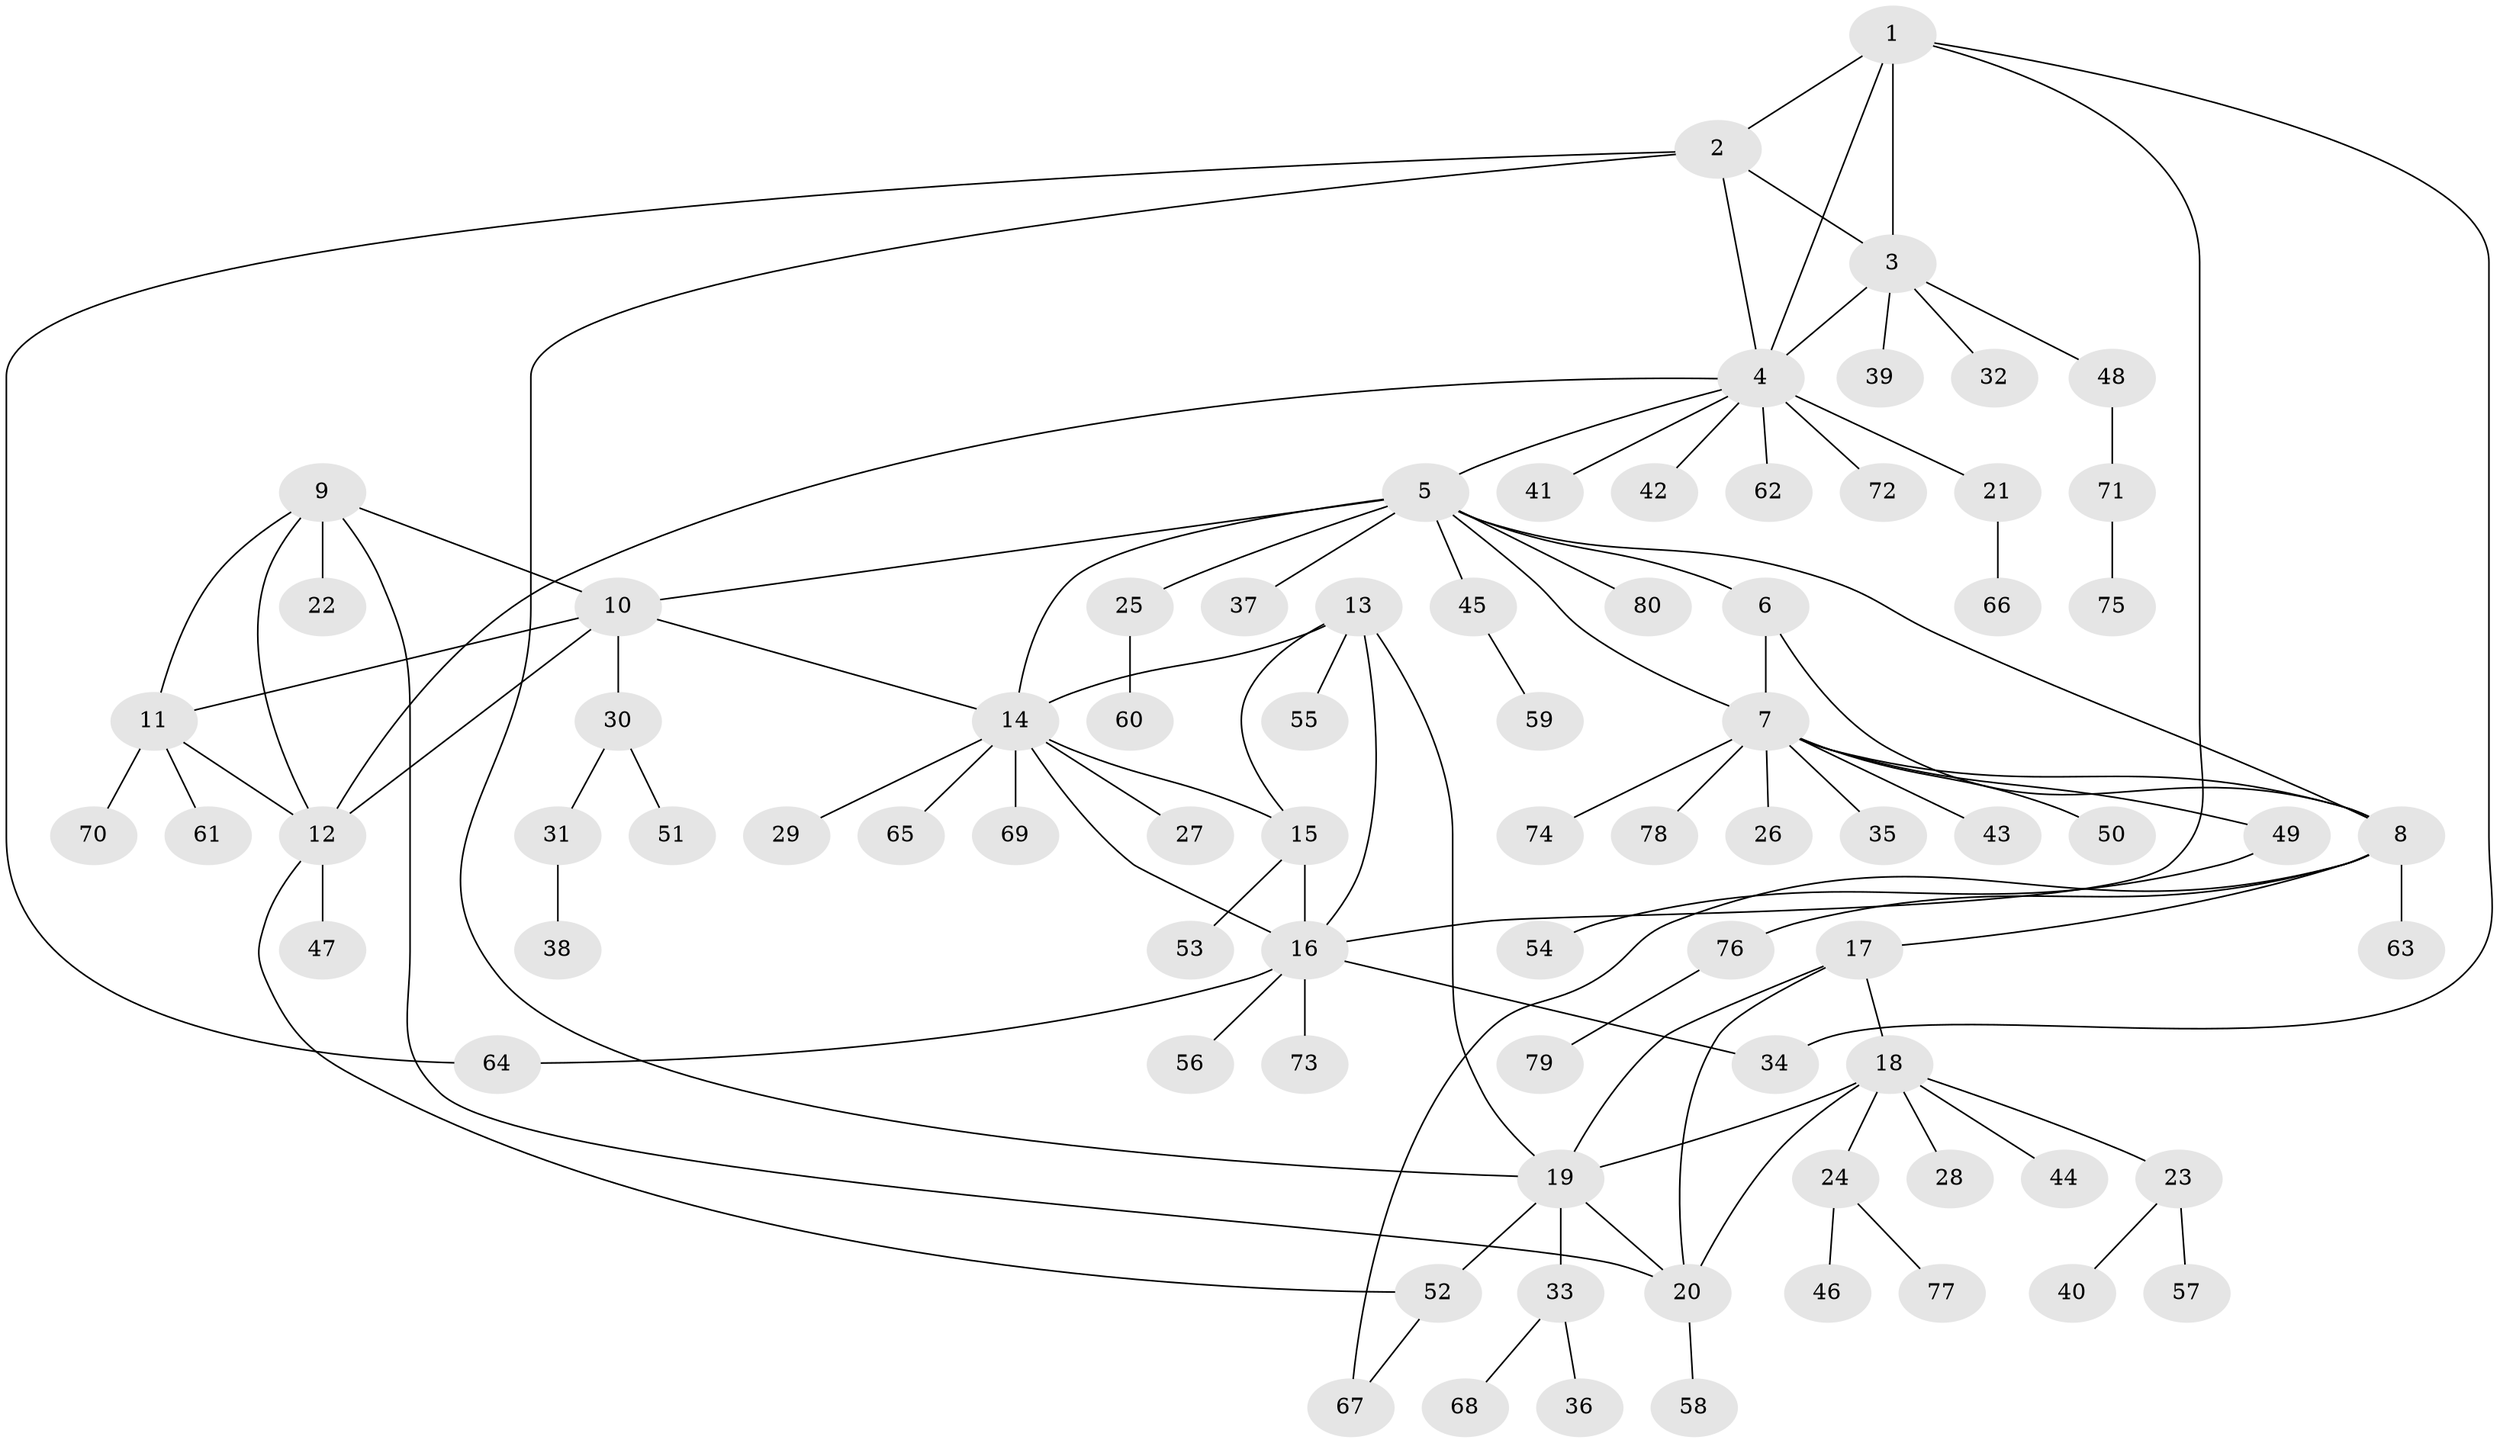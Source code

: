 // coarse degree distribution, {9: 0.034482758620689655, 4: 0.05172413793103448, 5: 0.034482758620689655, 10: 0.017241379310344827, 8: 0.05172413793103448, 7: 0.06896551724137931, 3: 0.034482758620689655, 1: 0.6551724137931034, 2: 0.05172413793103448}
// Generated by graph-tools (version 1.1) at 2025/24/03/03/25 07:24:16]
// undirected, 80 vertices, 104 edges
graph export_dot {
graph [start="1"]
  node [color=gray90,style=filled];
  1;
  2;
  3;
  4;
  5;
  6;
  7;
  8;
  9;
  10;
  11;
  12;
  13;
  14;
  15;
  16;
  17;
  18;
  19;
  20;
  21;
  22;
  23;
  24;
  25;
  26;
  27;
  28;
  29;
  30;
  31;
  32;
  33;
  34;
  35;
  36;
  37;
  38;
  39;
  40;
  41;
  42;
  43;
  44;
  45;
  46;
  47;
  48;
  49;
  50;
  51;
  52;
  53;
  54;
  55;
  56;
  57;
  58;
  59;
  60;
  61;
  62;
  63;
  64;
  65;
  66;
  67;
  68;
  69;
  70;
  71;
  72;
  73;
  74;
  75;
  76;
  77;
  78;
  79;
  80;
  1 -- 2;
  1 -- 3;
  1 -- 4;
  1 -- 16;
  1 -- 34;
  2 -- 3;
  2 -- 4;
  2 -- 19;
  2 -- 64;
  3 -- 4;
  3 -- 32;
  3 -- 39;
  3 -- 48;
  4 -- 5;
  4 -- 12;
  4 -- 21;
  4 -- 41;
  4 -- 42;
  4 -- 62;
  4 -- 72;
  5 -- 6;
  5 -- 7;
  5 -- 8;
  5 -- 10;
  5 -- 14;
  5 -- 25;
  5 -- 37;
  5 -- 45;
  5 -- 80;
  6 -- 7;
  6 -- 8;
  7 -- 8;
  7 -- 26;
  7 -- 35;
  7 -- 43;
  7 -- 49;
  7 -- 50;
  7 -- 74;
  7 -- 78;
  8 -- 17;
  8 -- 63;
  8 -- 67;
  8 -- 76;
  9 -- 10;
  9 -- 11;
  9 -- 12;
  9 -- 20;
  9 -- 22;
  10 -- 11;
  10 -- 12;
  10 -- 14;
  10 -- 30;
  11 -- 12;
  11 -- 61;
  11 -- 70;
  12 -- 47;
  12 -- 52;
  13 -- 14;
  13 -- 15;
  13 -- 16;
  13 -- 19;
  13 -- 55;
  14 -- 15;
  14 -- 16;
  14 -- 27;
  14 -- 29;
  14 -- 65;
  14 -- 69;
  15 -- 16;
  15 -- 53;
  16 -- 34;
  16 -- 56;
  16 -- 64;
  16 -- 73;
  17 -- 18;
  17 -- 19;
  17 -- 20;
  18 -- 19;
  18 -- 20;
  18 -- 23;
  18 -- 24;
  18 -- 28;
  18 -- 44;
  19 -- 20;
  19 -- 33;
  19 -- 52;
  20 -- 58;
  21 -- 66;
  23 -- 40;
  23 -- 57;
  24 -- 46;
  24 -- 77;
  25 -- 60;
  30 -- 31;
  30 -- 51;
  31 -- 38;
  33 -- 36;
  33 -- 68;
  45 -- 59;
  48 -- 71;
  49 -- 54;
  52 -- 67;
  71 -- 75;
  76 -- 79;
}
